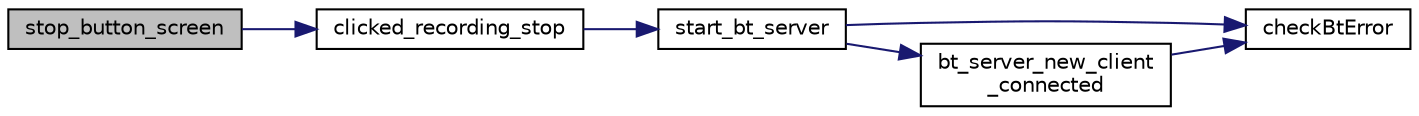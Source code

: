 digraph "stop_button_screen"
{
  edge [fontname="Helvetica",fontsize="10",labelfontname="Helvetica",labelfontsize="10"];
  node [fontname="Helvetica",fontsize="10",shape=record];
  rankdir="LR";
  Node0 [label="stop_button_screen",height=0.2,width=0.4,color="black", fillcolor="grey75", style="filled", fontcolor="black"];
  Node0 -> Node1 [color="midnightblue",fontsize="10",style="solid",fontname="Helvetica"];
  Node1 [label="clicked_recording_stop",height=0.2,width=0.4,color="black", fillcolor="white", style="filled",URL="$recording_8c.html#a54403f1c890b32bac66a685913e1cfe5",tooltip="Callback for the clicked signal, Called when the button is clicked by the user. "];
  Node1 -> Node2 [color="midnightblue",fontsize="10",style="solid",fontname="Helvetica"];
  Node2 [label="start_bt_server",height=0.2,width=0.4,color="black", fillcolor="white", style="filled",URL="$server__network_8h.html#a6a7782ec26b7c4707478f9225025038f",tooltip="Bluetooth server management : start the server. "];
  Node2 -> Node3 [color="midnightblue",fontsize="10",style="solid",fontname="Helvetica"];
  Node3 [label="checkBtError",height=0.2,width=0.4,color="black", fillcolor="white", style="filled",URL="$server__network_8c.html#a73fdcc51ef259d53e6843b158ba2646d",tooltip="Check the different type of error you can have for a given function. "];
  Node2 -> Node4 [color="midnightblue",fontsize="10",style="solid",fontname="Helvetica"];
  Node4 [label="bt_server_new_client\l_connected",height=0.2,width=0.4,color="black", fillcolor="white", style="filled",URL="$server__network_8c.html#a08dcb8242e195cf95c917fec85773284",tooltip="Let the client connecting to the server and then send the data to them. "];
  Node4 -> Node3 [color="midnightblue",fontsize="10",style="solid",fontname="Helvetica"];
}
